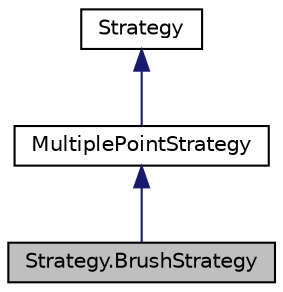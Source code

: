 digraph "Strategy.BrushStrategy"
{
 // LATEX_PDF_SIZE
  edge [fontname="Helvetica",fontsize="10",labelfontname="Helvetica",labelfontsize="10"];
  node [fontname="Helvetica",fontsize="10",shape=record];
  Node1 [label="Strategy.BrushStrategy",height=0.2,width=0.4,color="black", fillcolor="grey75", style="filled", fontcolor="black",tooltip=" "];
  Node2 -> Node1 [dir="back",color="midnightblue",fontsize="10",style="solid"];
  Node2 [label="MultiplePointStrategy",height=0.2,width=0.4,color="black", fillcolor="white", style="filled",URL="$class_strategy_1_1_multiple_point_strategy.html",tooltip=" "];
  Node3 -> Node2 [dir="back",color="midnightblue",fontsize="10",style="solid"];
  Node3 [label="Strategy",height=0.2,width=0.4,color="black", fillcolor="white", style="filled",URL="$class_strategy_1_1_strategy.html",tooltip=" "];
}
